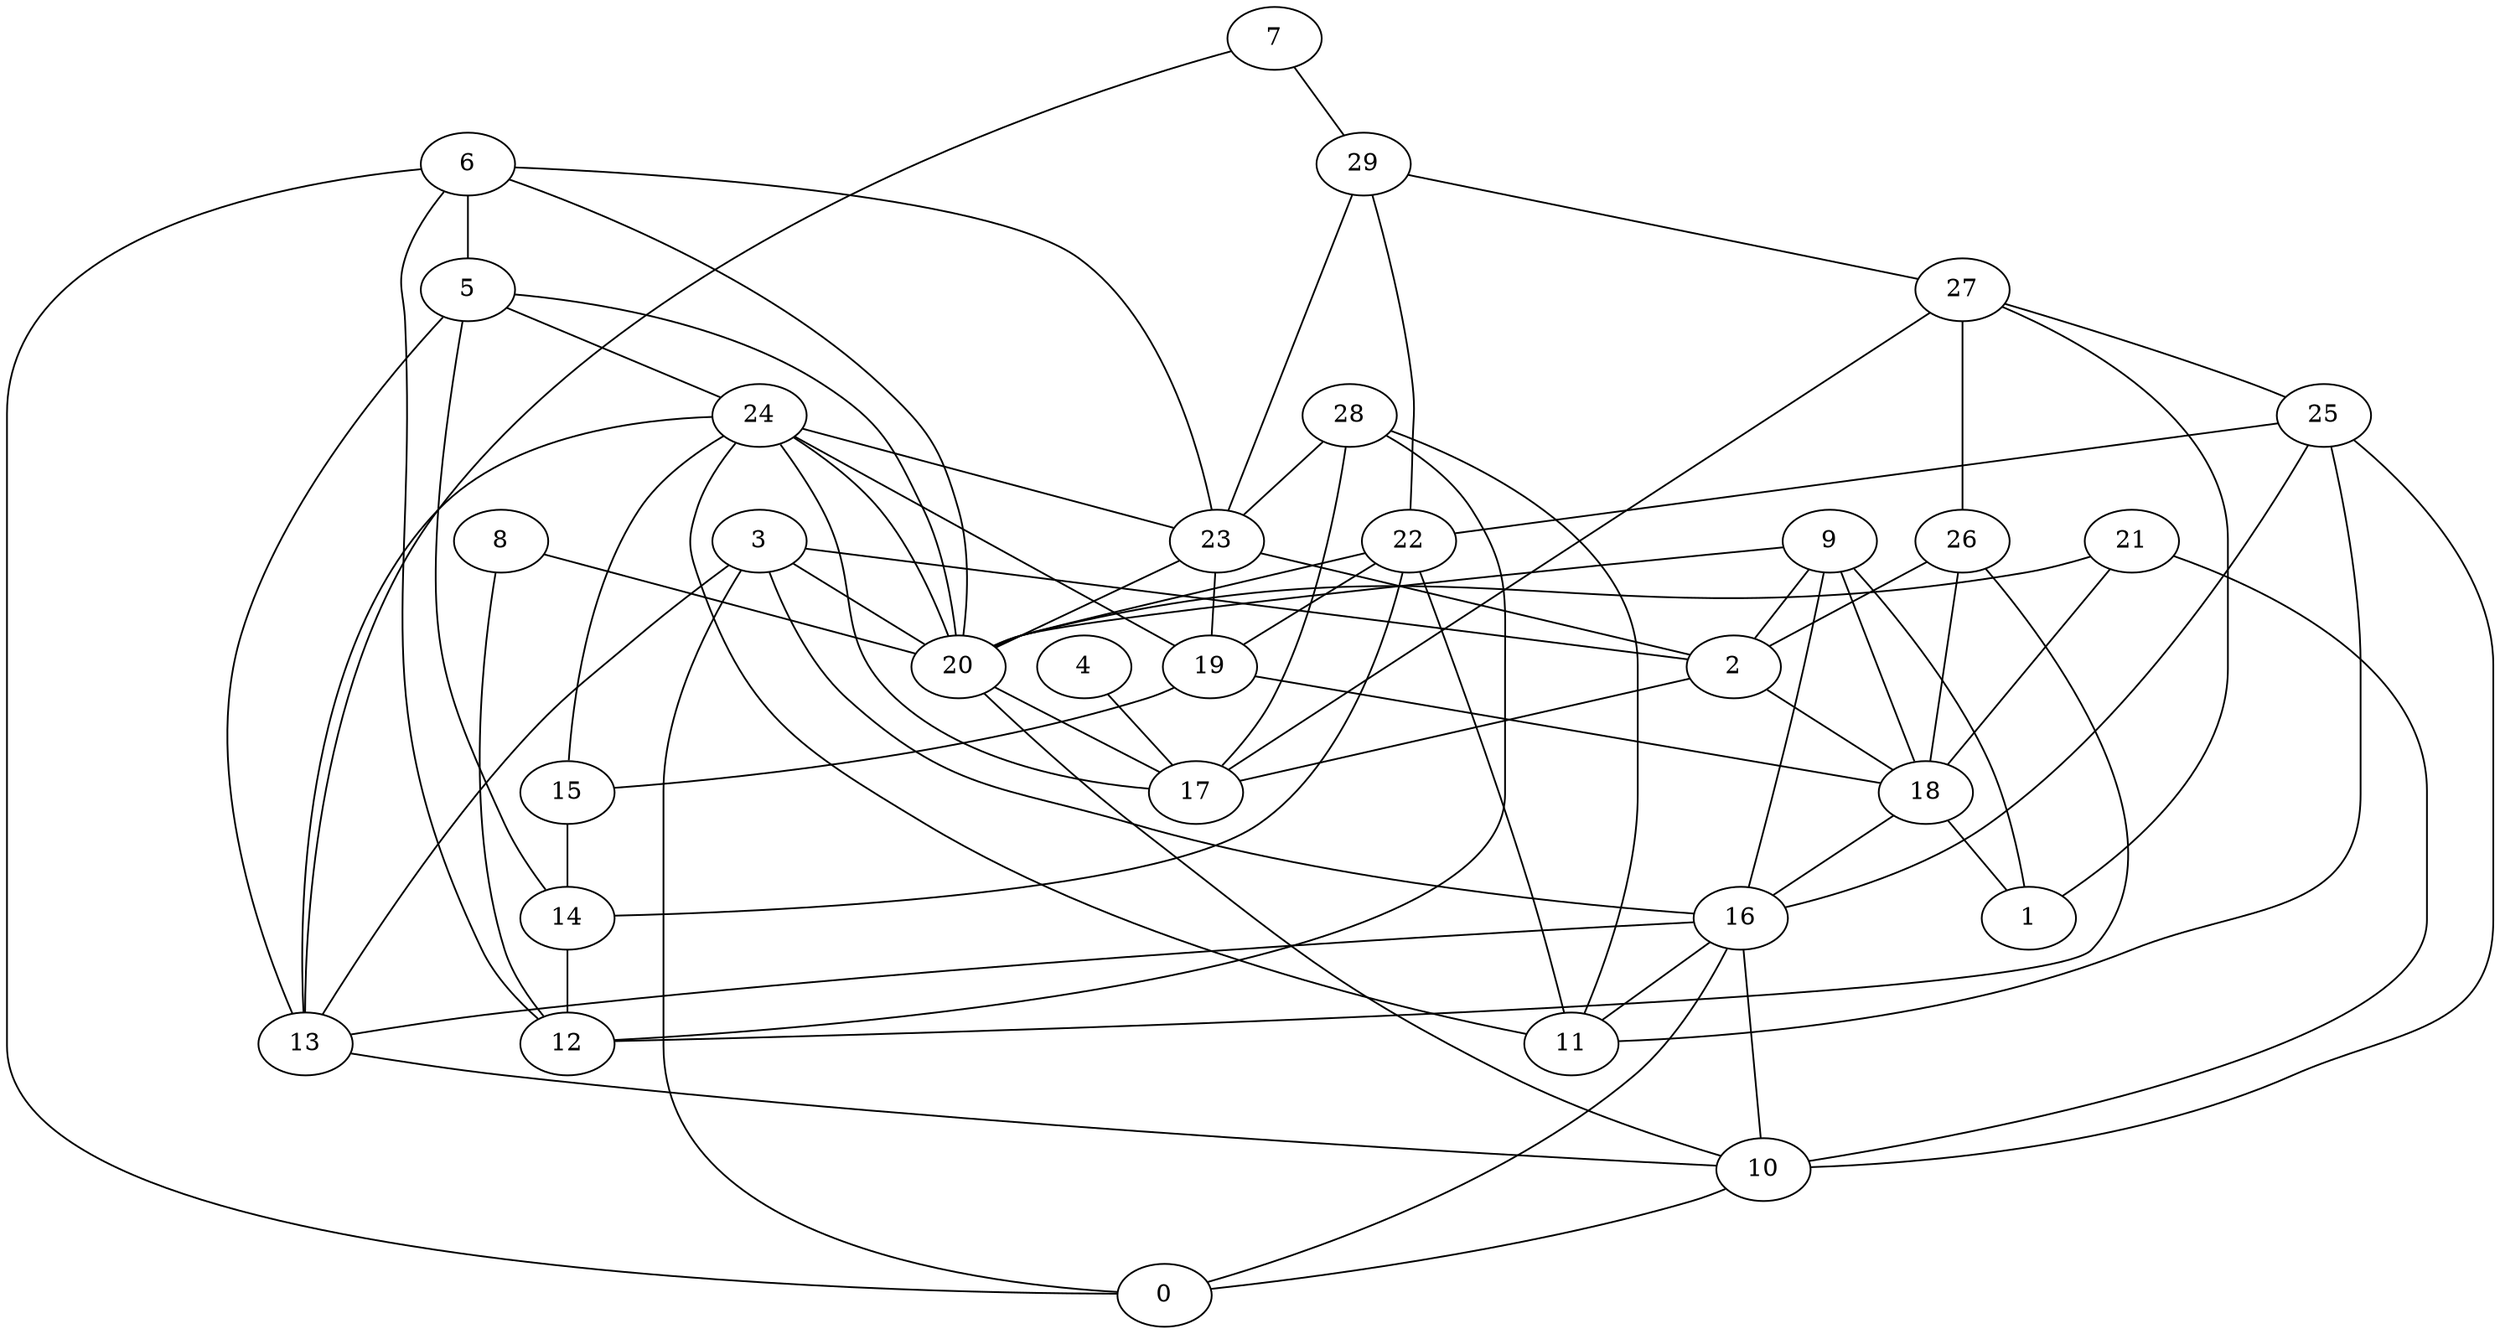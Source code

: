 digraph GG_graph {

subgraph G_graph {
edge [color = black]
"4" -> "17" [dir = none]
"19" -> "18" [dir = none]
"27" -> "1" [dir = none]
"10" -> "0" [dir = none]
"7" -> "29" [dir = none]
"28" -> "23" [dir = none]
"8" -> "12" [dir = none]
"8" -> "20" [dir = none]
"16" -> "11" [dir = none]
"16" -> "10" [dir = none]
"6" -> "0" [dir = none]
"3" -> "13" [dir = none]
"3" -> "0" [dir = none]
"9" -> "20" [dir = none]
"22" -> "20" [dir = none]
"29" -> "27" [dir = none]
"29" -> "23" [dir = none]
"24" -> "15" [dir = none]
"24" -> "17" [dir = none]
"24" -> "20" [dir = none]
"20" -> "10" [dir = none]
"23" -> "19" [dir = none]
"23" -> "20" [dir = none]
"21" -> "10" [dir = none]
"5" -> "14" [dir = none]
"5" -> "20" [dir = none]
"2" -> "18" [dir = none]
"25" -> "16" [dir = none]
"26" -> "12" [dir = none]
"16" -> "13" [dir = none]
"15" -> "14" [dir = none]
"26" -> "2" [dir = none]
"24" -> "19" [dir = none]
"2" -> "17" [dir = none]
"7" -> "13" [dir = none]
"24" -> "23" [dir = none]
"21" -> "20" [dir = none]
"9" -> "18" [dir = none]
"26" -> "18" [dir = none]
"25" -> "11" [dir = none]
"5" -> "13" [dir = none]
"6" -> "20" [dir = none]
"18" -> "1" [dir = none]
"3" -> "16" [dir = none]
"28" -> "12" [dir = none]
"18" -> "16" [dir = none]
"3" -> "2" [dir = none]
"19" -> "15" [dir = none]
"22" -> "19" [dir = none]
"23" -> "2" [dir = none]
"22" -> "14" [dir = none]
"9" -> "1" [dir = none]
"27" -> "26" [dir = none]
"21" -> "18" [dir = none]
"6" -> "23" [dir = none]
"6" -> "5" [dir = none]
"20" -> "17" [dir = none]
"28" -> "11" [dir = none]
"3" -> "20" [dir = none]
"28" -> "17" [dir = none]
"24" -> "11" [dir = none]
"22" -> "11" [dir = none]
"13" -> "10" [dir = none]
"27" -> "25" [dir = none]
"24" -> "13" [dir = none]
"6" -> "12" [dir = none]
"27" -> "17" [dir = none]
"25" -> "10" [dir = none]
"9" -> "2" [dir = none]
"25" -> "22" [dir = none]
"14" -> "12" [dir = none]
"9" -> "16" [dir = none]
"5" -> "24" [dir = none]
"16" -> "0" [dir = none]
"29" -> "22" [dir = none]
}

}
